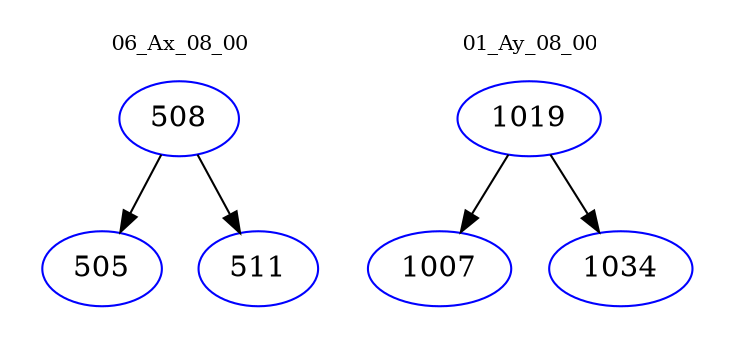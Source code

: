 digraph{
subgraph cluster_0 {
color = white
label = "06_Ax_08_00";
fontsize=10;
T0_508 [label="508", color="blue"]
T0_508 -> T0_505 [color="black"]
T0_505 [label="505", color="blue"]
T0_508 -> T0_511 [color="black"]
T0_511 [label="511", color="blue"]
}
subgraph cluster_1 {
color = white
label = "01_Ay_08_00";
fontsize=10;
T1_1019 [label="1019", color="blue"]
T1_1019 -> T1_1007 [color="black"]
T1_1007 [label="1007", color="blue"]
T1_1019 -> T1_1034 [color="black"]
T1_1034 [label="1034", color="blue"]
}
}
